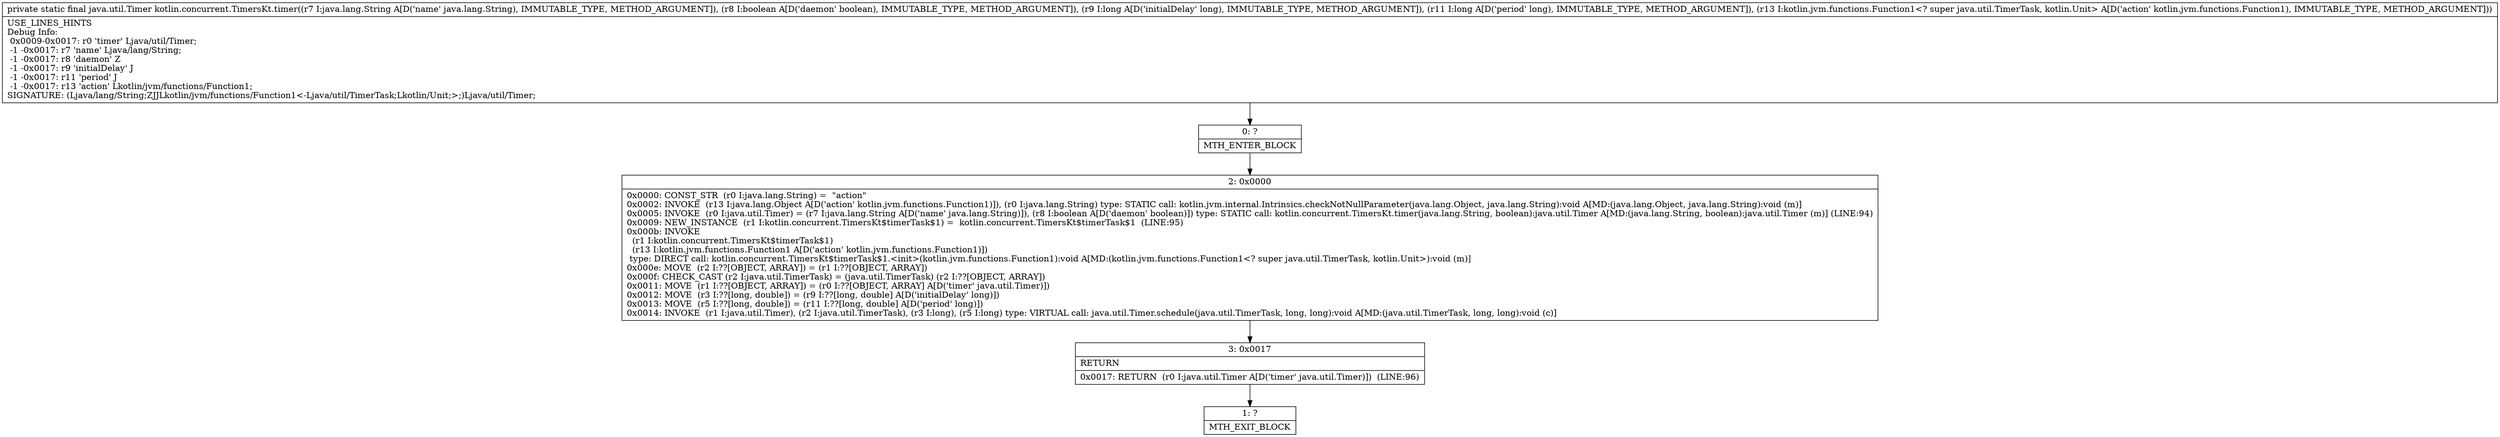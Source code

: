 digraph "CFG forkotlin.concurrent.TimersKt.timer(Ljava\/lang\/String;ZJJLkotlin\/jvm\/functions\/Function1;)Ljava\/util\/Timer;" {
Node_0 [shape=record,label="{0\:\ ?|MTH_ENTER_BLOCK\l}"];
Node_2 [shape=record,label="{2\:\ 0x0000|0x0000: CONST_STR  (r0 I:java.lang.String) =  \"action\" \l0x0002: INVOKE  (r13 I:java.lang.Object A[D('action' kotlin.jvm.functions.Function1)]), (r0 I:java.lang.String) type: STATIC call: kotlin.jvm.internal.Intrinsics.checkNotNullParameter(java.lang.Object, java.lang.String):void A[MD:(java.lang.Object, java.lang.String):void (m)]\l0x0005: INVOKE  (r0 I:java.util.Timer) = (r7 I:java.lang.String A[D('name' java.lang.String)]), (r8 I:boolean A[D('daemon' boolean)]) type: STATIC call: kotlin.concurrent.TimersKt.timer(java.lang.String, boolean):java.util.Timer A[MD:(java.lang.String, boolean):java.util.Timer (m)] (LINE:94)\l0x0009: NEW_INSTANCE  (r1 I:kotlin.concurrent.TimersKt$timerTask$1) =  kotlin.concurrent.TimersKt$timerTask$1  (LINE:95)\l0x000b: INVOKE  \l  (r1 I:kotlin.concurrent.TimersKt$timerTask$1)\l  (r13 I:kotlin.jvm.functions.Function1 A[D('action' kotlin.jvm.functions.Function1)])\l type: DIRECT call: kotlin.concurrent.TimersKt$timerTask$1.\<init\>(kotlin.jvm.functions.Function1):void A[MD:(kotlin.jvm.functions.Function1\<? super java.util.TimerTask, kotlin.Unit\>):void (m)]\l0x000e: MOVE  (r2 I:??[OBJECT, ARRAY]) = (r1 I:??[OBJECT, ARRAY]) \l0x000f: CHECK_CAST (r2 I:java.util.TimerTask) = (java.util.TimerTask) (r2 I:??[OBJECT, ARRAY]) \l0x0011: MOVE  (r1 I:??[OBJECT, ARRAY]) = (r0 I:??[OBJECT, ARRAY] A[D('timer' java.util.Timer)]) \l0x0012: MOVE  (r3 I:??[long, double]) = (r9 I:??[long, double] A[D('initialDelay' long)]) \l0x0013: MOVE  (r5 I:??[long, double]) = (r11 I:??[long, double] A[D('period' long)]) \l0x0014: INVOKE  (r1 I:java.util.Timer), (r2 I:java.util.TimerTask), (r3 I:long), (r5 I:long) type: VIRTUAL call: java.util.Timer.schedule(java.util.TimerTask, long, long):void A[MD:(java.util.TimerTask, long, long):void (c)]\l}"];
Node_3 [shape=record,label="{3\:\ 0x0017|RETURN\l|0x0017: RETURN  (r0 I:java.util.Timer A[D('timer' java.util.Timer)])  (LINE:96)\l}"];
Node_1 [shape=record,label="{1\:\ ?|MTH_EXIT_BLOCK\l}"];
MethodNode[shape=record,label="{private static final java.util.Timer kotlin.concurrent.TimersKt.timer((r7 I:java.lang.String A[D('name' java.lang.String), IMMUTABLE_TYPE, METHOD_ARGUMENT]), (r8 I:boolean A[D('daemon' boolean), IMMUTABLE_TYPE, METHOD_ARGUMENT]), (r9 I:long A[D('initialDelay' long), IMMUTABLE_TYPE, METHOD_ARGUMENT]), (r11 I:long A[D('period' long), IMMUTABLE_TYPE, METHOD_ARGUMENT]), (r13 I:kotlin.jvm.functions.Function1\<? super java.util.TimerTask, kotlin.Unit\> A[D('action' kotlin.jvm.functions.Function1), IMMUTABLE_TYPE, METHOD_ARGUMENT]))  | USE_LINES_HINTS\lDebug Info:\l  0x0009\-0x0017: r0 'timer' Ljava\/util\/Timer;\l  \-1 \-0x0017: r7 'name' Ljava\/lang\/String;\l  \-1 \-0x0017: r8 'daemon' Z\l  \-1 \-0x0017: r9 'initialDelay' J\l  \-1 \-0x0017: r11 'period' J\l  \-1 \-0x0017: r13 'action' Lkotlin\/jvm\/functions\/Function1;\lSIGNATURE: (Ljava\/lang\/String;ZJJLkotlin\/jvm\/functions\/Function1\<\-Ljava\/util\/TimerTask;Lkotlin\/Unit;\>;)Ljava\/util\/Timer;\l}"];
MethodNode -> Node_0;Node_0 -> Node_2;
Node_2 -> Node_3;
Node_3 -> Node_1;
}

